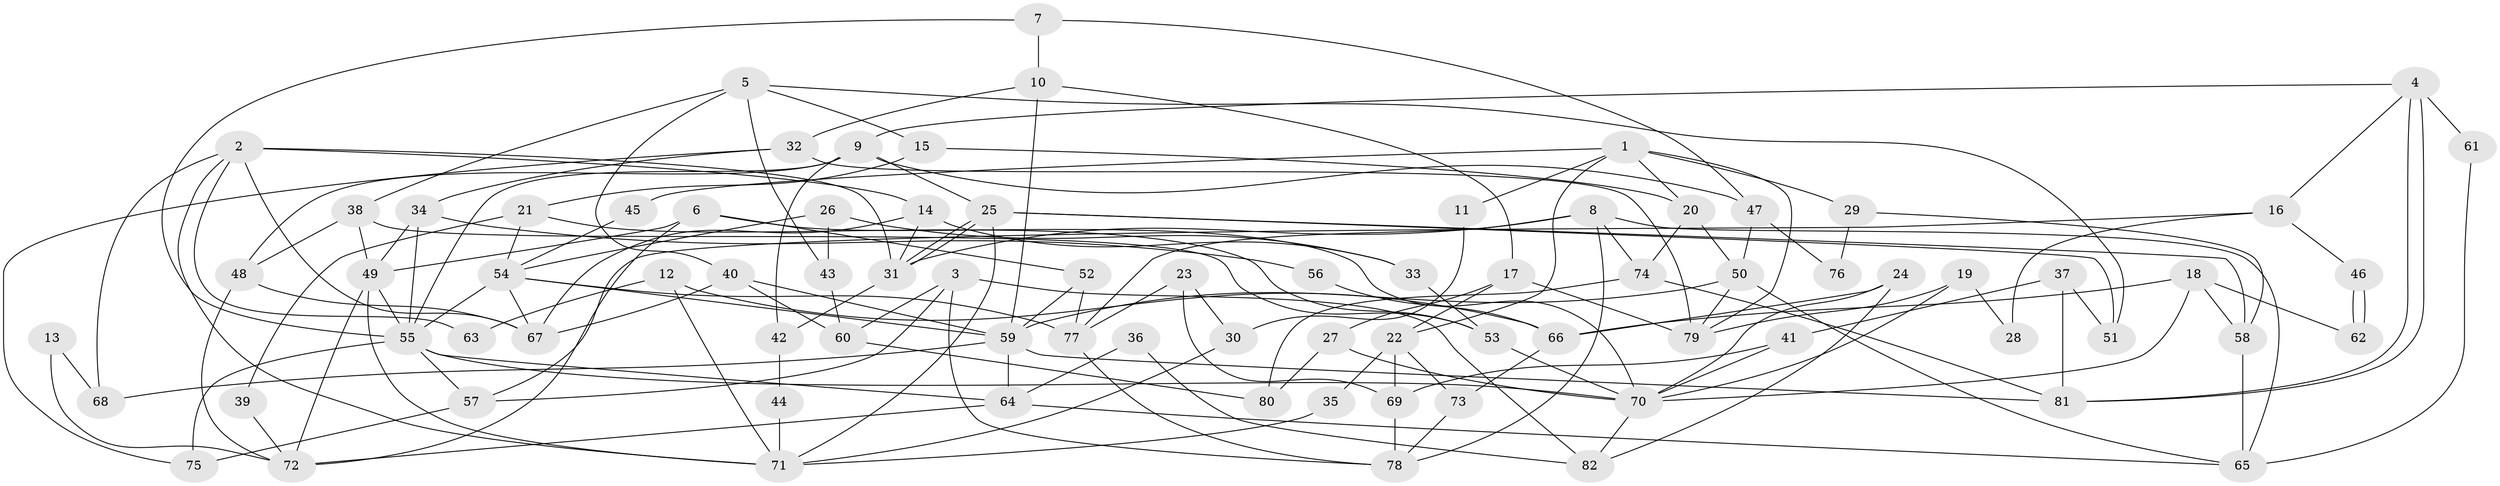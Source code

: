 // Generated by graph-tools (version 1.1) at 2025/26/03/09/25 03:26:16]
// undirected, 82 vertices, 164 edges
graph export_dot {
graph [start="1"]
  node [color=gray90,style=filled];
  1;
  2;
  3;
  4;
  5;
  6;
  7;
  8;
  9;
  10;
  11;
  12;
  13;
  14;
  15;
  16;
  17;
  18;
  19;
  20;
  21;
  22;
  23;
  24;
  25;
  26;
  27;
  28;
  29;
  30;
  31;
  32;
  33;
  34;
  35;
  36;
  37;
  38;
  39;
  40;
  41;
  42;
  43;
  44;
  45;
  46;
  47;
  48;
  49;
  50;
  51;
  52;
  53;
  54;
  55;
  56;
  57;
  58;
  59;
  60;
  61;
  62;
  63;
  64;
  65;
  66;
  67;
  68;
  69;
  70;
  71;
  72;
  73;
  74;
  75;
  76;
  77;
  78;
  79;
  80;
  81;
  82;
  1 -- 20;
  1 -- 79;
  1 -- 11;
  1 -- 22;
  1 -- 29;
  1 -- 45;
  2 -- 67;
  2 -- 31;
  2 -- 14;
  2 -- 63;
  2 -- 68;
  2 -- 71;
  3 -- 57;
  3 -- 78;
  3 -- 60;
  3 -- 82;
  4 -- 9;
  4 -- 81;
  4 -- 81;
  4 -- 16;
  4 -- 61;
  5 -- 38;
  5 -- 40;
  5 -- 15;
  5 -- 43;
  5 -- 51;
  6 -- 70;
  6 -- 49;
  6 -- 52;
  6 -- 72;
  7 -- 55;
  7 -- 10;
  7 -- 47;
  8 -- 31;
  8 -- 78;
  8 -- 65;
  8 -- 74;
  8 -- 77;
  9 -- 48;
  9 -- 55;
  9 -- 25;
  9 -- 42;
  9 -- 47;
  10 -- 17;
  10 -- 59;
  10 -- 32;
  11 -- 30;
  12 -- 71;
  12 -- 66;
  12 -- 63;
  13 -- 68;
  13 -- 72;
  14 -- 67;
  14 -- 31;
  14 -- 33;
  15 -- 20;
  15 -- 21;
  16 -- 57;
  16 -- 28;
  16 -- 46;
  17 -- 22;
  17 -- 79;
  17 -- 27;
  18 -- 70;
  18 -- 58;
  18 -- 62;
  18 -- 66;
  19 -- 79;
  19 -- 70;
  19 -- 28;
  20 -- 74;
  20 -- 50;
  21 -- 53;
  21 -- 39;
  21 -- 54;
  22 -- 73;
  22 -- 35;
  22 -- 69;
  23 -- 69;
  23 -- 77;
  23 -- 30;
  24 -- 70;
  24 -- 82;
  24 -- 66;
  25 -- 31;
  25 -- 31;
  25 -- 51;
  25 -- 58;
  25 -- 71;
  26 -- 43;
  26 -- 54;
  26 -- 33;
  27 -- 70;
  27 -- 80;
  29 -- 58;
  29 -- 76;
  30 -- 71;
  31 -- 42;
  32 -- 34;
  32 -- 75;
  32 -- 79;
  33 -- 53;
  34 -- 49;
  34 -- 55;
  34 -- 56;
  35 -- 71;
  36 -- 82;
  36 -- 64;
  37 -- 81;
  37 -- 51;
  37 -- 41;
  38 -- 48;
  38 -- 49;
  38 -- 53;
  39 -- 72;
  40 -- 60;
  40 -- 59;
  40 -- 67;
  41 -- 70;
  41 -- 69;
  42 -- 44;
  43 -- 60;
  44 -- 71;
  45 -- 54;
  46 -- 62;
  46 -- 62;
  47 -- 50;
  47 -- 76;
  48 -- 72;
  48 -- 67;
  49 -- 72;
  49 -- 71;
  49 -- 55;
  50 -- 59;
  50 -- 65;
  50 -- 79;
  52 -- 59;
  52 -- 77;
  53 -- 70;
  54 -- 77;
  54 -- 55;
  54 -- 59;
  54 -- 67;
  55 -- 57;
  55 -- 64;
  55 -- 70;
  55 -- 75;
  56 -- 66;
  57 -- 75;
  58 -- 65;
  59 -- 64;
  59 -- 68;
  59 -- 81;
  60 -- 80;
  61 -- 65;
  64 -- 65;
  64 -- 72;
  66 -- 73;
  69 -- 78;
  70 -- 82;
  73 -- 78;
  74 -- 81;
  74 -- 80;
  77 -- 78;
}
